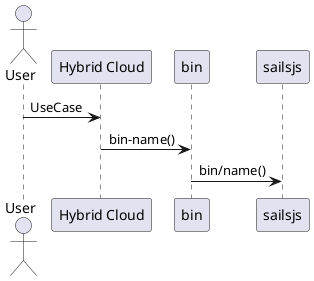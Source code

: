 @startuml
actor User

User -> "Hybrid Cloud": UseCase
"Hybrid Cloud" -> bin: bin-name()
bin -> sailsjs: bin/name()

@enduml
